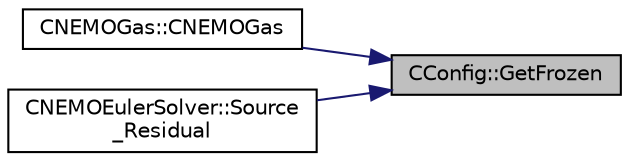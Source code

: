 digraph "CConfig::GetFrozen"
{
 // LATEX_PDF_SIZE
  edge [fontname="Helvetica",fontsize="10",labelfontname="Helvetica",labelfontsize="10"];
  node [fontname="Helvetica",fontsize="10",shape=record];
  rankdir="RL";
  Node1 [label="CConfig::GetFrozen",height=0.2,width=0.4,color="black", fillcolor="grey75", style="filled", fontcolor="black",tooltip="Indicates whether the flow is frozen (chemistry deactivated)."];
  Node1 -> Node2 [dir="back",color="midnightblue",fontsize="10",style="solid",fontname="Helvetica"];
  Node2 [label="CNEMOGas::CNEMOGas",height=0.2,width=0.4,color="black", fillcolor="white", style="filled",URL="$classCNEMOGas.html#a6c7e525117555f40952b052b5aba976a",tooltip="Constructor of the class."];
  Node1 -> Node3 [dir="back",color="midnightblue",fontsize="10",style="solid",fontname="Helvetica"];
  Node3 [label="CNEMOEulerSolver::Source\l_Residual",height=0.2,width=0.4,color="black", fillcolor="white", style="filled",URL="$classCNEMOEulerSolver.html#a0758ca67e16c9f1f0f8fe5c8ec661cf7",tooltip="Source term integration."];
}
